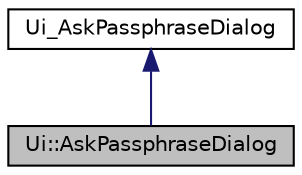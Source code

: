 digraph "Ui::AskPassphraseDialog"
{
 // LATEX_PDF_SIZE
  edge [fontname="Helvetica",fontsize="10",labelfontname="Helvetica",labelfontsize="10"];
  node [fontname="Helvetica",fontsize="10",shape=record];
  Node2 [label="Ui::AskPassphraseDialog",height=0.2,width=0.4,color="black", fillcolor="grey75", style="filled", fontcolor="black",tooltip=" "];
  Node3 -> Node2 [dir="back",color="midnightblue",fontsize="10",style="solid"];
  Node3 [label="Ui_AskPassphraseDialog",height=0.2,width=0.4,color="black", fillcolor="white", style="filled",URL="$class_ui___ask_passphrase_dialog.html",tooltip=" "];
}
